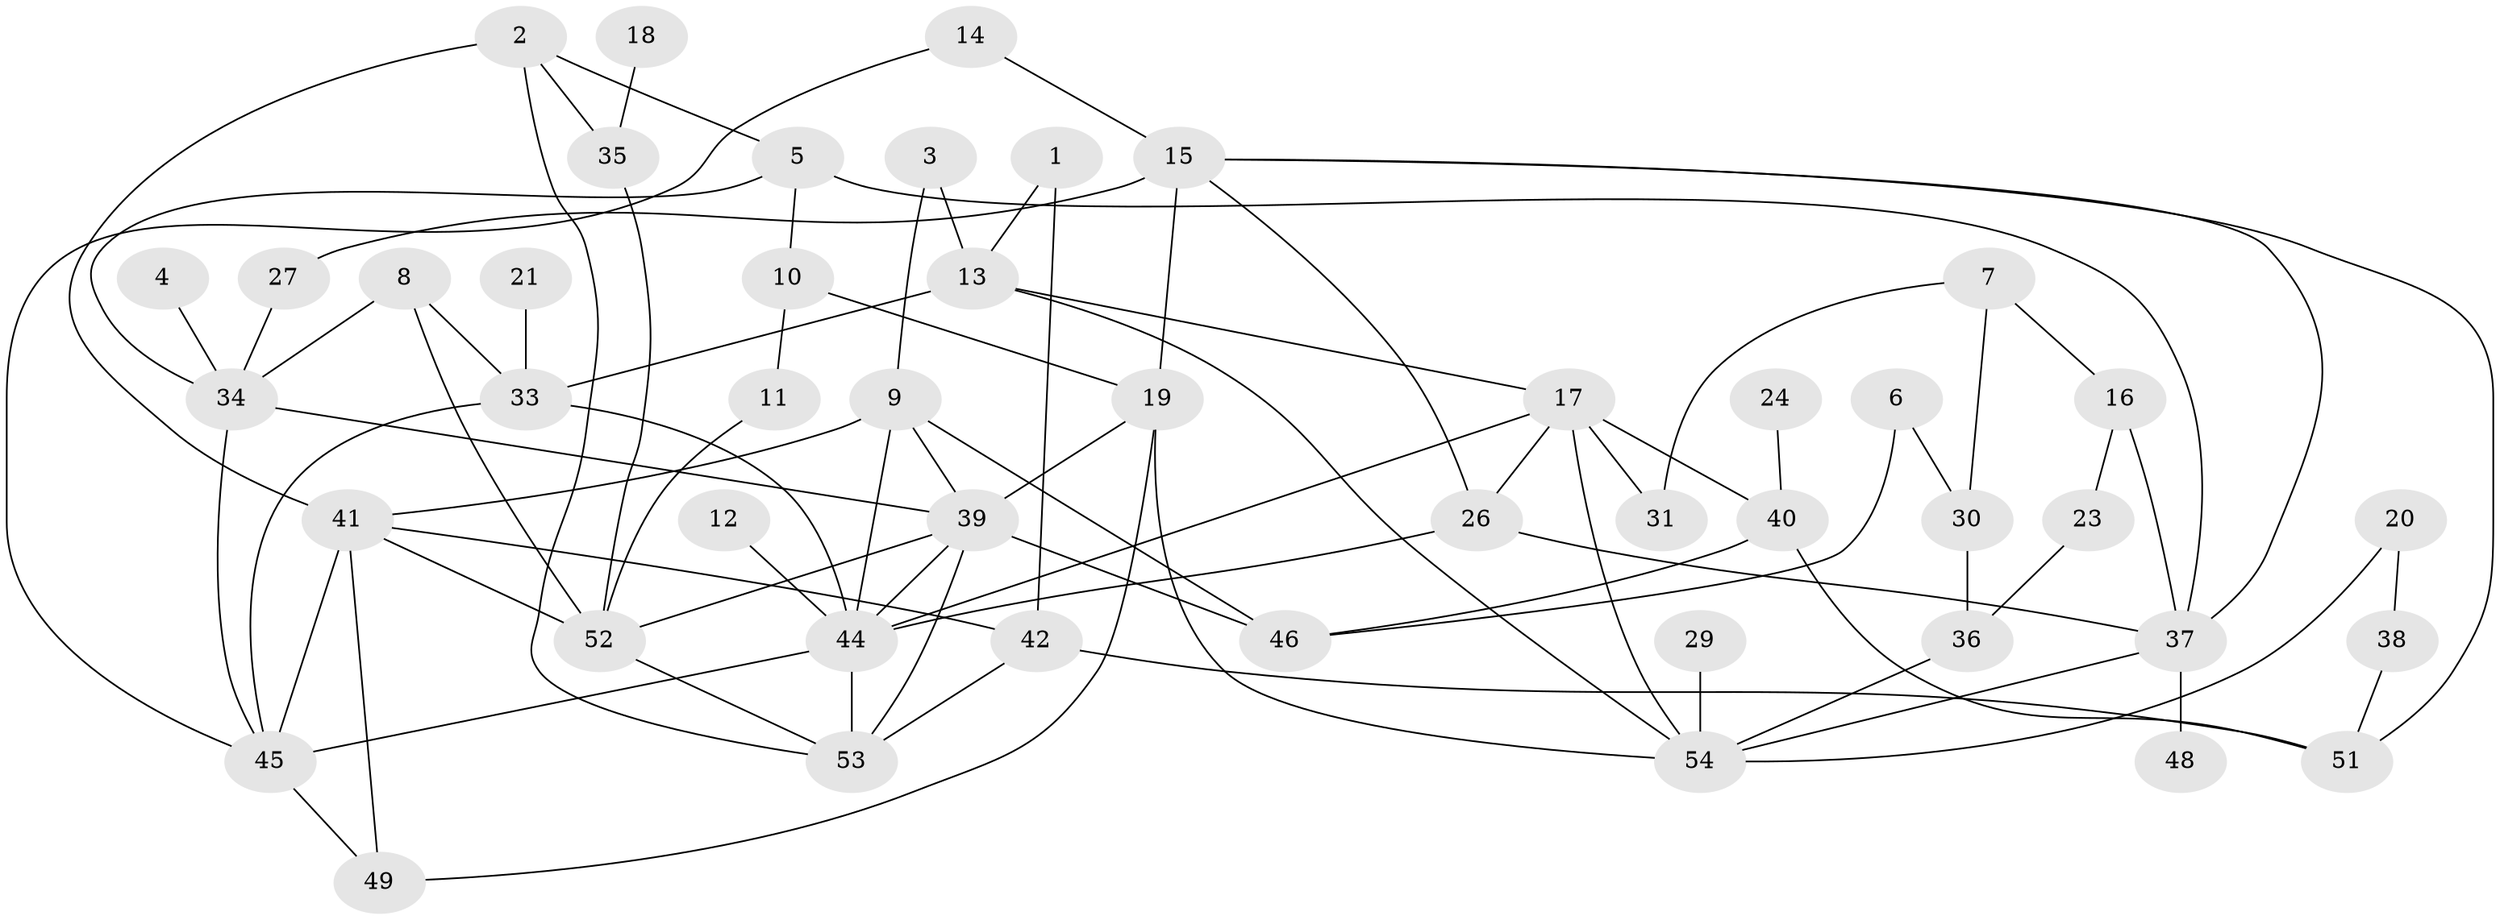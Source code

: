 // original degree distribution, {2: 0.25, 1: 0.21296296296296297, 3: 0.18518518518518517, 5: 0.046296296296296294, 4: 0.2037037037037037, 0: 0.046296296296296294, 7: 0.018518518518518517, 6: 0.037037037037037035}
// Generated by graph-tools (version 1.1) at 2025/49/03/09/25 03:49:11]
// undirected, 47 vertices, 84 edges
graph export_dot {
graph [start="1"]
  node [color=gray90,style=filled];
  1;
  2;
  3;
  4;
  5;
  6;
  7;
  8;
  9;
  10;
  11;
  12;
  13;
  14;
  15;
  16;
  17;
  18;
  19;
  20;
  21;
  23;
  24;
  26;
  27;
  29;
  30;
  31;
  33;
  34;
  35;
  36;
  37;
  38;
  39;
  40;
  41;
  42;
  44;
  45;
  46;
  48;
  49;
  51;
  52;
  53;
  54;
  1 -- 13 [weight=1.0];
  1 -- 42 [weight=1.0];
  2 -- 5 [weight=1.0];
  2 -- 35 [weight=1.0];
  2 -- 41 [weight=1.0];
  2 -- 53 [weight=1.0];
  3 -- 9 [weight=1.0];
  3 -- 13 [weight=1.0];
  4 -- 34 [weight=1.0];
  5 -- 10 [weight=1.0];
  5 -- 34 [weight=1.0];
  5 -- 37 [weight=1.0];
  6 -- 30 [weight=1.0];
  6 -- 46 [weight=1.0];
  7 -- 16 [weight=1.0];
  7 -- 30 [weight=1.0];
  7 -- 31 [weight=1.0];
  8 -- 33 [weight=1.0];
  8 -- 34 [weight=1.0];
  8 -- 52 [weight=1.0];
  9 -- 39 [weight=1.0];
  9 -- 41 [weight=1.0];
  9 -- 44 [weight=1.0];
  9 -- 46 [weight=1.0];
  10 -- 11 [weight=1.0];
  10 -- 19 [weight=1.0];
  11 -- 52 [weight=1.0];
  12 -- 44 [weight=1.0];
  13 -- 17 [weight=1.0];
  13 -- 33 [weight=1.0];
  13 -- 54 [weight=1.0];
  14 -- 15 [weight=1.0];
  14 -- 45 [weight=1.0];
  15 -- 19 [weight=1.0];
  15 -- 26 [weight=1.0];
  15 -- 27 [weight=1.0];
  15 -- 37 [weight=1.0];
  15 -- 51 [weight=1.0];
  16 -- 23 [weight=1.0];
  16 -- 37 [weight=2.0];
  17 -- 26 [weight=1.0];
  17 -- 31 [weight=1.0];
  17 -- 40 [weight=1.0];
  17 -- 44 [weight=1.0];
  17 -- 54 [weight=1.0];
  18 -- 35 [weight=1.0];
  19 -- 39 [weight=1.0];
  19 -- 49 [weight=1.0];
  19 -- 54 [weight=1.0];
  20 -- 38 [weight=1.0];
  20 -- 54 [weight=1.0];
  21 -- 33 [weight=1.0];
  23 -- 36 [weight=1.0];
  24 -- 40 [weight=1.0];
  26 -- 37 [weight=1.0];
  26 -- 44 [weight=1.0];
  27 -- 34 [weight=1.0];
  29 -- 54 [weight=1.0];
  30 -- 36 [weight=1.0];
  33 -- 44 [weight=1.0];
  33 -- 45 [weight=1.0];
  34 -- 39 [weight=1.0];
  34 -- 45 [weight=1.0];
  35 -- 52 [weight=1.0];
  36 -- 54 [weight=1.0];
  37 -- 48 [weight=1.0];
  37 -- 54 [weight=1.0];
  38 -- 51 [weight=1.0];
  39 -- 44 [weight=1.0];
  39 -- 46 [weight=3.0];
  39 -- 52 [weight=1.0];
  39 -- 53 [weight=1.0];
  40 -- 46 [weight=1.0];
  40 -- 51 [weight=1.0];
  41 -- 42 [weight=1.0];
  41 -- 45 [weight=1.0];
  41 -- 49 [weight=1.0];
  41 -- 52 [weight=1.0];
  42 -- 51 [weight=1.0];
  42 -- 53 [weight=1.0];
  44 -- 45 [weight=1.0];
  44 -- 53 [weight=1.0];
  45 -- 49 [weight=1.0];
  52 -- 53 [weight=1.0];
}
